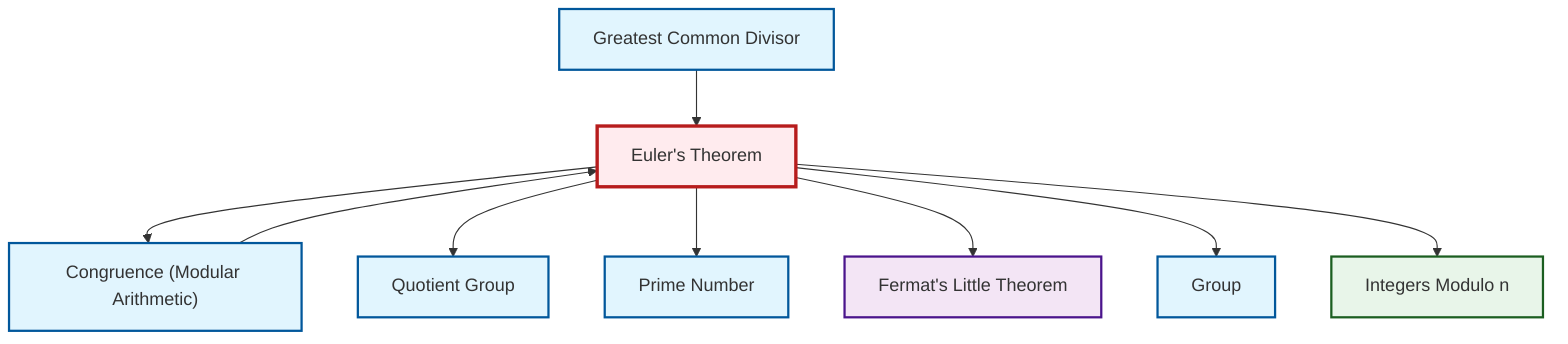 graph TD
    classDef definition fill:#e1f5fe,stroke:#01579b,stroke-width:2px
    classDef theorem fill:#f3e5f5,stroke:#4a148c,stroke-width:2px
    classDef axiom fill:#fff3e0,stroke:#e65100,stroke-width:2px
    classDef example fill:#e8f5e9,stroke:#1b5e20,stroke-width:2px
    classDef current fill:#ffebee,stroke:#b71c1c,stroke-width:3px
    thm-fermat-little["Fermat's Little Theorem"]:::theorem
    def-prime["Prime Number"]:::definition
    thm-euler["Euler's Theorem"]:::theorem
    def-quotient-group["Quotient Group"]:::definition
    ex-quotient-integers-mod-n["Integers Modulo n"]:::example
    def-group["Group"]:::definition
    def-gcd["Greatest Common Divisor"]:::definition
    def-congruence["Congruence (Modular Arithmetic)"]:::definition
    thm-euler --> def-congruence
    thm-euler --> def-quotient-group
    def-congruence --> thm-euler
    thm-euler --> def-prime
    thm-euler --> thm-fermat-little
    thm-euler --> def-group
    thm-euler --> ex-quotient-integers-mod-n
    def-gcd --> thm-euler
    class thm-euler current